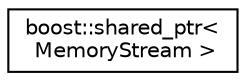 digraph "Graphical Class Hierarchy"
{
  edge [fontname="Helvetica",fontsize="10",labelfontname="Helvetica",labelfontsize="10"];
  node [fontname="Helvetica",fontsize="10",shape=record];
  rankdir="LR";
  Node1 [label="boost::shared_ptr\<\l MemoryStream \>",height=0.2,width=0.4,color="black", fillcolor="white", style="filled",URL="$classboost_1_1shared__ptr.html"];
}
